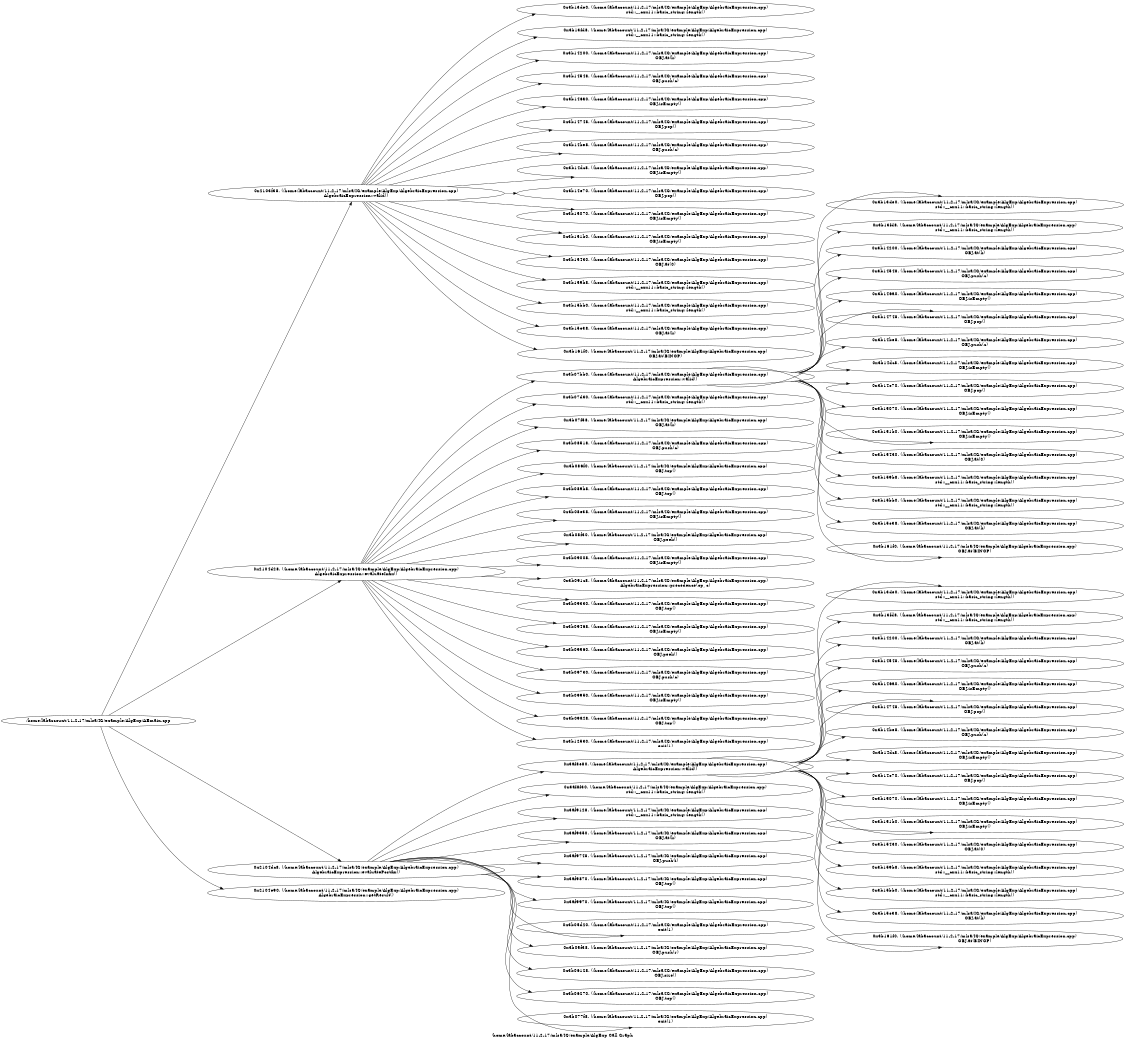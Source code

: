 digraph "/home/labaccount/11-2-17/mlsa/IG/example/AlgExp Call Graph" {
	graph [dpi=300
		rankdir=LR
		size="7.5, 10"
		label="/home/labaccount/11-2-17/mlsa/IG/example/AlgExp Call Graph"
	];

	Node0x806372469 [shape=oval, label="/home/labaccount/11-2-17/mlsa/IG/example/AlgExp/AEmain.cpp"];
	Node0x765321720 [shape=oval, label="0x2103f38. (/home/labaccount/11-2-17/mlsa/IG/example/AlgExp/AlgebraicExpression.cpp)\nAlgebraicExpression::valid()"];
	Node0x806372469 -> Node0x765321720;
	Node0x889359735 [shape=oval, label="0x2104d28. (/home/labaccount/11-2-17/mlsa/IG/example/AlgExp/AlgebraicExpression.cpp)\nAlgebraicExpression::evaluateInfix()"];
	Node0x806372469 -> Node0x889359735;
	Node0x507797657 [shape=oval, label="0x2104dc8. (/home/labaccount/11-2-17/mlsa/IG/example/AlgExp/AlgebraicExpression.cpp)\nAlgebraicExpression::evaluatePostfix()"];
	Node0x806372469 -> Node0x507797657;
	Node0x112115289 [shape=oval, label="0x2104e90. (/home/labaccount/11-2-17/mlsa/IG/example/AlgExp/AlgebraicExpression.cpp)\nAlgebraicExpression::getResult()"];
	Node0x806372469 -> Node0x112115289;
	Node0x302634744 [shape=oval, label="0x3b13de0. (/home/labaccount/11-2-17/mlsa/IG/example/AlgExp/AlgebraicExpression.cpp)\nstd::__cxx11::basic_string::length()"];
	Node0x765321720 -> Node0x302634744;
	Node0x327125666 [shape=oval, label="0x3b13fd8. (/home/labaccount/11-2-17/mlsa/IG/example/AlgExp/AlgebraicExpression.cpp)\nstd::__cxx11::basic_string::length()"];
	Node0x765321720 -> Node0x327125666;
	Node0x682195693 [shape=oval, label="0x3b14200. (/home/labaccount/11-2-17/mlsa/IG/example/AlgExp/AlgebraicExpression.cpp)\nOBJ.at(k)"];
	Node0x765321720 -> Node0x682195693;
	Node0x339735605 [shape=oval, label="0x3b14548. (/home/labaccount/11-2-17/mlsa/IG/example/AlgExp/AlgebraicExpression.cpp)\nOBJ.push(c)"];
	Node0x765321720 -> Node0x339735605;
	Node0x860023551 [shape=oval, label="0x3b146a0. (/home/labaccount/11-2-17/mlsa/IG/example/AlgExp/AlgebraicExpression.cpp)\nOBJ.isEmpty()"];
	Node0x765321720 -> Node0x860023551;
	Node0x511703123 [shape=oval, label="0x3b14748. (/home/labaccount/11-2-17/mlsa/IG/example/AlgExp/AlgebraicExpression.cpp)\nOBJ.pop()"];
	Node0x765321720 -> Node0x511703123;
	Node0x515670230 [shape=oval, label="0x3b14be8. (/home/labaccount/11-2-17/mlsa/IG/example/AlgExp/AlgebraicExpression.cpp)\nOBJ.push(c)"];
	Node0x765321720 -> Node0x515670230;
	Node0x455090974 [shape=oval, label="0x3b14dc8. (/home/labaccount/11-2-17/mlsa/IG/example/AlgExp/AlgebraicExpression.cpp)\nOBJ.isEmpty()"];
	Node0x765321720 -> Node0x455090974;
	Node0x561042830 [shape=oval, label="0x3b14e70. (/home/labaccount/11-2-17/mlsa/IG/example/AlgExp/AlgebraicExpression.cpp)\nOBJ.pop()"];
	Node0x765321720 -> Node0x561042830;
	Node0x705448917 [shape=oval, label="0x3b15070. (/home/labaccount/11-2-17/mlsa/IG/example/AlgExp/AlgebraicExpression.cpp)\nOBJ.isEmpty()"];
	Node0x765321720 -> Node0x705448917;
	Node0x231362365 [shape=oval, label="0x3b151b0. (/home/labaccount/11-2-17/mlsa/IG/example/AlgExp/AlgebraicExpression.cpp)\nOBJ.isEmpty()"];
	Node0x765321720 -> Node0x231362365;
	Node0x267836390 [shape=oval, label="0x3b15430. (/home/labaccount/11-2-17/mlsa/IG/example/AlgExp/AlgebraicExpression.cpp)\nOBJ.at(0)"];
	Node0x765321720 -> Node0x267836390;
	Node0x747168269 [shape=oval, label="0x3b159b8. (/home/labaccount/11-2-17/mlsa/IG/example/AlgExp/AlgebraicExpression.cpp)\nstd::__cxx11::basic_string::length()"];
	Node0x765321720 -> Node0x747168269;
	Node0x506715266 [shape=oval, label="0x3b15bb0. (/home/labaccount/11-2-17/mlsa/IG/example/AlgExp/AlgebraicExpression.cpp)\nstd::__cxx11::basic_string::length()"];
	Node0x765321720 -> Node0x506715266;
	Node0x672551033 [shape=oval, label="0x3b15e38. (/home/labaccount/11-2-17/mlsa/IG/example/AlgExp/AlgebraicExpression.cpp)\nOBJ.at(k)"];
	Node0x765321720 -> Node0x672551033;
	Node0x304459637 [shape=oval, label="0x3b161f0. (/home/labaccount/11-2-17/mlsa/IG/example/AlgExp/AlgebraicExpression.cpp)\nOBJ.at(BINOP)"];
	Node0x765321720 -> Node0x304459637;
	Node0x831769378 [shape=oval, label="0x3b07bb0. (/home/labaccount/11-2-17/mlsa/IG/example/AlgExp/AlgebraicExpression.cpp)\nAlgebraicExpression::valid()"];
	Node0x889359735 -> Node0x831769378;
	Node0x352317128 [shape=oval, label="0x3b07d30. (/home/labaccount/11-2-17/mlsa/IG/example/AlgExp/AlgebraicExpression.cpp)\nstd::__cxx11::basic_string::length()"];
	Node0x889359735 -> Node0x352317128;
	Node0x931025701 [shape=oval, label="0x3b07f58. (/home/labaccount/11-2-17/mlsa/IG/example/AlgExp/AlgebraicExpression.cpp)\nOBJ.at(k)"];
	Node0x889359735 -> Node0x931025701;
	Node0x781127746 [shape=oval, label="0x3b08518. (/home/labaccount/11-2-17/mlsa/IG/example/AlgExp/AlgebraicExpression.cpp)\nOBJ.push(c)"];
	Node0x889359735 -> Node0x781127746;
	Node0x306085672 [shape=oval, label="0x3b086f0. (/home/labaccount/11-2-17/mlsa/IG/example/AlgExp/AlgebraicExpression.cpp)\nOBJ.top()"];
	Node0x889359735 -> Node0x306085672;
	Node0x105057380 [shape=oval, label="0x3b089b8. (/home/labaccount/11-2-17/mlsa/IG/example/AlgExp/AlgebraicExpression.cpp)\nOBJ.top()"];
	Node0x889359735 -> Node0x105057380;
	Node0x830202267 [shape=oval, label="0x3b08e38. (/home/labaccount/11-2-17/mlsa/IG/example/AlgExp/AlgebraicExpression.cpp)\nOBJ.isEmpty()"];
	Node0x889359735 -> Node0x830202267;
	Node0x189880662 [shape=oval, label="0x3b08f30. (/home/labaccount/11-2-17/mlsa/IG/example/AlgExp/AlgebraicExpression.cpp)\nOBJ.peek()"];
	Node0x889359735 -> Node0x189880662;
	Node0x378939649 [shape=oval, label="0x3b09008. (/home/labaccount/11-2-17/mlsa/IG/example/AlgExp/AlgebraicExpression.cpp)\nOBJ.isEmpty()"];
	Node0x889359735 -> Node0x378939649;
	Node0x224518034 [shape=oval, label="0x3b091c8. (/home/labaccount/11-2-17/mlsa/IG/example/AlgExp/AlgebraicExpression.cpp)\nAlgebraicExpression::precedence(op, c)"];
	Node0x889359735 -> Node0x224518034;
	Node0x955106840 [shape=oval, label="0x3b09330. (/home/labaccount/11-2-17/mlsa/IG/example/AlgExp/AlgebraicExpression.cpp)\nOBJ.top()"];
	Node0x889359735 -> Node0x955106840;
	Node0x310026454 [shape=oval, label="0x3b09468. (/home/labaccount/11-2-17/mlsa/IG/example/AlgExp/AlgebraicExpression.cpp)\nOBJ.isEmpty()"];
	Node0x889359735 -> Node0x310026454;
	Node0x870760895 [shape=oval, label="0x3b09560. (/home/labaccount/11-2-17/mlsa/IG/example/AlgExp/AlgebraicExpression.cpp)\nOBJ.peek()"];
	Node0x889359735 -> Node0x870760895;
	Node0x461975217 [shape=oval, label="0x3b09730. (/home/labaccount/11-2-17/mlsa/IG/example/AlgExp/AlgebraicExpression.cpp)\nOBJ.push(c)"];
	Node0x889359735 -> Node0x461975217;
	Node0x669501890 [shape=oval, label="0x3b09950. (/home/labaccount/11-2-17/mlsa/IG/example/AlgExp/AlgebraicExpression.cpp)\nOBJ.isEmpty()"];
	Node0x889359735 -> Node0x669501890;
	Node0x558980505 [shape=oval, label="0x3b09a48. (/home/labaccount/11-2-17/mlsa/IG/example/AlgExp/AlgebraicExpression.cpp)\nOBJ.top()"];
	Node0x889359735 -> Node0x558980505;
	Node0x106246013 [shape=oval, label="0x3b12530. (/home/labaccount/11-2-17/mlsa/IG/example/AlgExp/AlgebraicExpression.cpp)\nexit(1)"];
	Node0x889359735 -> Node0x106246013;
	Node0x311947942 [shape=oval, label="0x3af8e80. (/home/labaccount/11-2-17/mlsa/IG/example/AlgExp/AlgebraicExpression.cpp)\nAlgebraicExpression::valid()"];
	Node0x507797657 -> Node0x311947942;
	Node0x302880682 [shape=oval, label="0x3af8f30. (/home/labaccount/11-2-17/mlsa/IG/example/AlgExp/AlgebraicExpression.cpp)\nstd::__cxx11::basic_string::length()"];
	Node0x507797657 -> Node0x302880682;
	Node0x575322096 [shape=oval, label="0x3af9128. (/home/labaccount/11-2-17/mlsa/IG/example/AlgExp/AlgebraicExpression.cpp)\nstd::__cxx11::basic_string::length()"];
	Node0x507797657 -> Node0x575322096;
	Node0x554116491 [shape=oval, label="0x3af9350. (/home/labaccount/11-2-17/mlsa/IG/example/AlgExp/AlgebraicExpression.cpp)\nOBJ.at(k)"];
	Node0x507797657 -> Node0x554116491;
	Node0x695172038 [shape=oval, label="0x3af9748. (/home/labaccount/11-2-17/mlsa/IG/example/AlgExp/AlgebraicExpression.cpp)\nOBJ.push(i)"];
	Node0x507797657 -> Node0x695172038;
	Node0x445753003 [shape=oval, label="0x3af9870. (/home/labaccount/11-2-17/mlsa/IG/example/AlgExp/AlgebraicExpression.cpp)\nOBJ.top()"];
	Node0x507797657 -> Node0x445753003;
	Node0x594405923 [shape=oval, label="0x3af9970. (/home/labaccount/11-2-17/mlsa/IG/example/AlgExp/AlgebraicExpression.cpp)\nOBJ.top()"];
	Node0x507797657 -> Node0x594405923;
	Node0x269905901 [shape=oval, label="0x3b05d20. (/home/labaccount/11-2-17/mlsa/IG/example/AlgExp/AlgebraicExpression.cpp)\nexit(1)"];
	Node0x507797657 -> Node0x269905901;
	Node0x506065894 [shape=oval, label="0x3b05f38. (/home/labaccount/11-2-17/mlsa/IG/example/AlgExp/AlgebraicExpression.cpp)\nOBJ.push(r)"];
	Node0x507797657 -> Node0x506065894;
	Node0x917190516 [shape=oval, label="0x3b06128. (/home/labaccount/11-2-17/mlsa/IG/example/AlgExp/AlgebraicExpression.cpp)\nOBJ.size()"];
	Node0x507797657 -> Node0x917190516;
	Node0x675704754 [shape=oval, label="0x3b06270. (/home/labaccount/11-2-17/mlsa/IG/example/AlgExp/AlgebraicExpression.cpp)\nOBJ.top()"];
	Node0x507797657 -> Node0x675704754;
	Node0x884092921 [shape=oval, label="0x3b077f8. (/home/labaccount/11-2-17/mlsa/IG/example/AlgExp/AlgebraicExpression.cpp)\nexit(1)"];
	Node0x507797657 -> Node0x884092921;
	Node0x179581857 [shape=oval, label="0x3b13de0. (/home/labaccount/11-2-17/mlsa/IG/example/AlgExp/AlgebraicExpression.cpp)\nstd::__cxx11::basic_string::length()"];
	Node0x831769378 -> Node0x179581857;
	Node0x895228922 [shape=oval, label="0x3b13fd8. (/home/labaccount/11-2-17/mlsa/IG/example/AlgExp/AlgebraicExpression.cpp)\nstd::__cxx11::basic_string::length()"];
	Node0x831769378 -> Node0x895228922;
	Node0x914718165 [shape=oval, label="0x3b14200. (/home/labaccount/11-2-17/mlsa/IG/example/AlgExp/AlgebraicExpression.cpp)\nOBJ.at(k)"];
	Node0x831769378 -> Node0x914718165;
	Node0x141017810 [shape=oval, label="0x3b14548. (/home/labaccount/11-2-17/mlsa/IG/example/AlgExp/AlgebraicExpression.cpp)\nOBJ.push(c)"];
	Node0x831769378 -> Node0x141017810;
	Node0x389145295 [shape=oval, label="0x3b146a0. (/home/labaccount/11-2-17/mlsa/IG/example/AlgExp/AlgebraicExpression.cpp)\nOBJ.isEmpty()"];
	Node0x831769378 -> Node0x389145295;
	Node0x664812600 [shape=oval, label="0x3b14748. (/home/labaccount/11-2-17/mlsa/IG/example/AlgExp/AlgebraicExpression.cpp)\nOBJ.pop()"];
	Node0x831769378 -> Node0x664812600;
	Node0x712462038 [shape=oval, label="0x3b14be8. (/home/labaccount/11-2-17/mlsa/IG/example/AlgExp/AlgebraicExpression.cpp)\nOBJ.push(c)"];
	Node0x831769378 -> Node0x712462038;
	Node0x377133163 [shape=oval, label="0x3b14dc8. (/home/labaccount/11-2-17/mlsa/IG/example/AlgExp/AlgebraicExpression.cpp)\nOBJ.isEmpty()"];
	Node0x831769378 -> Node0x377133163;
	Node0x805390778 [shape=oval, label="0x3b14e70. (/home/labaccount/11-2-17/mlsa/IG/example/AlgExp/AlgebraicExpression.cpp)\nOBJ.pop()"];
	Node0x831769378 -> Node0x805390778;
	Node0x555658421 [shape=oval, label="0x3b15070. (/home/labaccount/11-2-17/mlsa/IG/example/AlgExp/AlgebraicExpression.cpp)\nOBJ.isEmpty()"];
	Node0x831769378 -> Node0x555658421;
	Node0x533330363 [shape=oval, label="0x3b151b0. (/home/labaccount/11-2-17/mlsa/IG/example/AlgExp/AlgebraicExpression.cpp)\nOBJ.isEmpty()"];
	Node0x831769378 -> Node0x533330363;
	Node0x214870558 [shape=oval, label="0x3b15430. (/home/labaccount/11-2-17/mlsa/IG/example/AlgExp/AlgebraicExpression.cpp)\nOBJ.at(0)"];
	Node0x831769378 -> Node0x214870558;
	Node0x728501030 [shape=oval, label="0x3b159b8. (/home/labaccount/11-2-17/mlsa/IG/example/AlgExp/AlgebraicExpression.cpp)\nstd::__cxx11::basic_string::length()"];
	Node0x831769378 -> Node0x728501030;
	Node0x106513239 [shape=oval, label="0x3b15bb0. (/home/labaccount/11-2-17/mlsa/IG/example/AlgExp/AlgebraicExpression.cpp)\nstd::__cxx11::basic_string::length()"];
	Node0x831769378 -> Node0x106513239;
	Node0x403884894 [shape=oval, label="0x3b15e38. (/home/labaccount/11-2-17/mlsa/IG/example/AlgExp/AlgebraicExpression.cpp)\nOBJ.at(k)"];
	Node0x831769378 -> Node0x403884894;
	Node0x358682983 [shape=oval, label="0x3b161f0. (/home/labaccount/11-2-17/mlsa/IG/example/AlgExp/AlgebraicExpression.cpp)\nOBJ.at(BINOP)"];
	Node0x831769378 -> Node0x358682983;
	Node0x326785298 [shape=oval, label="0x3b13de0. (/home/labaccount/11-2-17/mlsa/IG/example/AlgExp/AlgebraicExpression.cpp)\nstd::__cxx11::basic_string::length()"];
	Node0x311947942 -> Node0x326785298;
	Node0x928673038 [shape=oval, label="0x3b13fd8. (/home/labaccount/11-2-17/mlsa/IG/example/AlgExp/AlgebraicExpression.cpp)\nstd::__cxx11::basic_string::length()"];
	Node0x311947942 -> Node0x928673038;
	Node0x370036036 [shape=oval, label="0x3b14200. (/home/labaccount/11-2-17/mlsa/IG/example/AlgExp/AlgebraicExpression.cpp)\nOBJ.at(k)"];
	Node0x311947942 -> Node0x370036036;
	Node0x523083067 [shape=oval, label="0x3b14548. (/home/labaccount/11-2-17/mlsa/IG/example/AlgExp/AlgebraicExpression.cpp)\nOBJ.push(c)"];
	Node0x311947942 -> Node0x523083067;
	Node0x135107489 [shape=oval, label="0x3b146a0. (/home/labaccount/11-2-17/mlsa/IG/example/AlgExp/AlgebraicExpression.cpp)\nOBJ.isEmpty()"];
	Node0x311947942 -> Node0x135107489;
	Node0x655868483 [shape=oval, label="0x3b14748. (/home/labaccount/11-2-17/mlsa/IG/example/AlgExp/AlgebraicExpression.cpp)\nOBJ.pop()"];
	Node0x311947942 -> Node0x655868483;
	Node0x339496874 [shape=oval, label="0x3b14be8. (/home/labaccount/11-2-17/mlsa/IG/example/AlgExp/AlgebraicExpression.cpp)\nOBJ.push(c)"];
	Node0x311947942 -> Node0x339496874;
	Node0x260420949 [shape=oval, label="0x3b14dc8. (/home/labaccount/11-2-17/mlsa/IG/example/AlgExp/AlgebraicExpression.cpp)\nOBJ.isEmpty()"];
	Node0x311947942 -> Node0x260420949;
	Node0x337356244 [shape=oval, label="0x3b14e70. (/home/labaccount/11-2-17/mlsa/IG/example/AlgExp/AlgebraicExpression.cpp)\nOBJ.pop()"];
	Node0x311947942 -> Node0x337356244;
	Node0x184990535 [shape=oval, label="0x3b15070. (/home/labaccount/11-2-17/mlsa/IG/example/AlgExp/AlgebraicExpression.cpp)\nOBJ.isEmpty()"];
	Node0x311947942 -> Node0x184990535;
	Node0x350781703 [shape=oval, label="0x3b151b0. (/home/labaccount/11-2-17/mlsa/IG/example/AlgExp/AlgebraicExpression.cpp)\nOBJ.isEmpty()"];
	Node0x311947942 -> Node0x350781703;
	Node0x494868427 [shape=oval, label="0x3b15430. (/home/labaccount/11-2-17/mlsa/IG/example/AlgExp/AlgebraicExpression.cpp)\nOBJ.at(0)"];
	Node0x311947942 -> Node0x494868427;
	Node0x245276046 [shape=oval, label="0x3b159b8. (/home/labaccount/11-2-17/mlsa/IG/example/AlgExp/AlgebraicExpression.cpp)\nstd::__cxx11::basic_string::length()"];
	Node0x311947942 -> Node0x245276046;
	Node0x416857189 [shape=oval, label="0x3b15bb0. (/home/labaccount/11-2-17/mlsa/IG/example/AlgExp/AlgebraicExpression.cpp)\nstd::__cxx11::basic_string::length()"];
	Node0x311947942 -> Node0x416857189;
	Node0x952504834 [shape=oval, label="0x3b15e38. (/home/labaccount/11-2-17/mlsa/IG/example/AlgExp/AlgebraicExpression.cpp)\nOBJ.at(k)"];
	Node0x311947942 -> Node0x952504834;
	Node0x815150693 [shape=oval, label="0x3b161f0. (/home/labaccount/11-2-17/mlsa/IG/example/AlgExp/AlgebraicExpression.cpp)\nOBJ.at(BINOP)"];
	Node0x311947942 -> Node0x815150693;
}